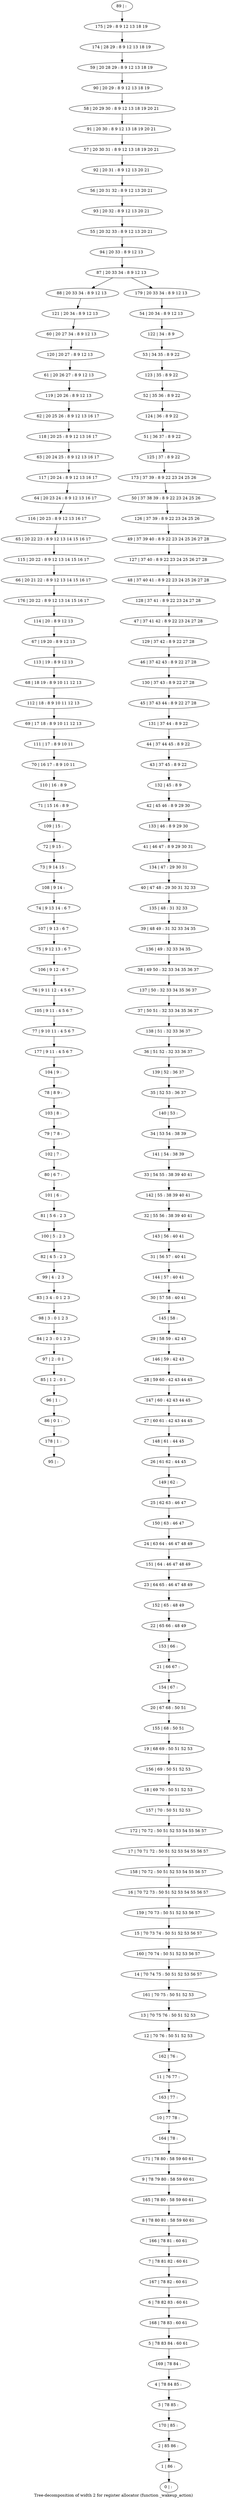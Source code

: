 digraph G {
graph [label="Tree-decomposition of width 2 for register allocator (function _wakeup_action)"]
0[label="0 | : "];
1[label="1 | 86 : "];
2[label="2 | 85 86 : "];
3[label="3 | 78 85 : "];
4[label="4 | 78 84 85 : "];
5[label="5 | 78 83 84 : 60 61 "];
6[label="6 | 78 82 83 : 60 61 "];
7[label="7 | 78 81 82 : 60 61 "];
8[label="8 | 78 80 81 : 58 59 60 61 "];
9[label="9 | 78 79 80 : 58 59 60 61 "];
10[label="10 | 77 78 : "];
11[label="11 | 76 77 : "];
12[label="12 | 70 76 : 50 51 52 53 "];
13[label="13 | 70 75 76 : 50 51 52 53 "];
14[label="14 | 70 74 75 : 50 51 52 53 56 57 "];
15[label="15 | 70 73 74 : 50 51 52 53 56 57 "];
16[label="16 | 70 72 73 : 50 51 52 53 54 55 56 57 "];
17[label="17 | 70 71 72 : 50 51 52 53 54 55 56 57 "];
18[label="18 | 69 70 : 50 51 52 53 "];
19[label="19 | 68 69 : 50 51 52 53 "];
20[label="20 | 67 68 : 50 51 "];
21[label="21 | 66 67 : "];
22[label="22 | 65 66 : 48 49 "];
23[label="23 | 64 65 : 46 47 48 49 "];
24[label="24 | 63 64 : 46 47 48 49 "];
25[label="25 | 62 63 : 46 47 "];
26[label="26 | 61 62 : 44 45 "];
27[label="27 | 60 61 : 42 43 44 45 "];
28[label="28 | 59 60 : 42 43 44 45 "];
29[label="29 | 58 59 : 42 43 "];
30[label="30 | 57 58 : 40 41 "];
31[label="31 | 56 57 : 40 41 "];
32[label="32 | 55 56 : 38 39 40 41 "];
33[label="33 | 54 55 : 38 39 40 41 "];
34[label="34 | 53 54 : 38 39 "];
35[label="35 | 52 53 : 36 37 "];
36[label="36 | 51 52 : 32 33 36 37 "];
37[label="37 | 50 51 : 32 33 34 35 36 37 "];
38[label="38 | 49 50 : 32 33 34 35 36 37 "];
39[label="39 | 48 49 : 31 32 33 34 35 "];
40[label="40 | 47 48 : 29 30 31 32 33 "];
41[label="41 | 46 47 : 8 9 29 30 31 "];
42[label="42 | 45 46 : 8 9 29 30 "];
43[label="43 | 37 45 : 8 9 22 "];
44[label="44 | 37 44 45 : 8 9 22 "];
45[label="45 | 37 43 44 : 8 9 22 27 28 "];
46[label="46 | 37 42 43 : 8 9 22 27 28 "];
47[label="47 | 37 41 42 : 8 9 22 23 24 27 28 "];
48[label="48 | 37 40 41 : 8 9 22 23 24 25 26 27 28 "];
49[label="49 | 37 39 40 : 8 9 22 23 24 25 26 27 28 "];
50[label="50 | 37 38 39 : 8 9 22 23 24 25 26 "];
51[label="51 | 36 37 : 8 9 22 "];
52[label="52 | 35 36 : 8 9 22 "];
53[label="53 | 34 35 : 8 9 22 "];
54[label="54 | 20 34 : 8 9 12 13 "];
55[label="55 | 20 32 33 : 8 9 12 13 20 21 "];
56[label="56 | 20 31 32 : 8 9 12 13 20 21 "];
57[label="57 | 20 30 31 : 8 9 12 13 18 19 20 21 "];
58[label="58 | 20 29 30 : 8 9 12 13 18 19 20 21 "];
59[label="59 | 20 28 29 : 8 9 12 13 18 19 "];
60[label="60 | 20 27 34 : 8 9 12 13 "];
61[label="61 | 20 26 27 : 8 9 12 13 "];
62[label="62 | 20 25 26 : 8 9 12 13 16 17 "];
63[label="63 | 20 24 25 : 8 9 12 13 16 17 "];
64[label="64 | 20 23 24 : 8 9 12 13 16 17 "];
65[label="65 | 20 22 23 : 8 9 12 13 14 15 16 17 "];
66[label="66 | 20 21 22 : 8 9 12 13 14 15 16 17 "];
67[label="67 | 19 20 : 8 9 12 13 "];
68[label="68 | 18 19 : 8 9 10 11 12 13 "];
69[label="69 | 17 18 : 8 9 10 11 12 13 "];
70[label="70 | 16 17 : 8 9 10 11 "];
71[label="71 | 15 16 : 8 9 "];
72[label="72 | 9 15 : "];
73[label="73 | 9 14 15 : "];
74[label="74 | 9 13 14 : 6 7 "];
75[label="75 | 9 12 13 : 6 7 "];
76[label="76 | 9 11 12 : 4 5 6 7 "];
77[label="77 | 9 10 11 : 4 5 6 7 "];
78[label="78 | 8 9 : "];
79[label="79 | 7 8 : "];
80[label="80 | 6 7 : "];
81[label="81 | 5 6 : 2 3 "];
82[label="82 | 4 5 : 2 3 "];
83[label="83 | 3 4 : 0 1 2 3 "];
84[label="84 | 2 3 : 0 1 2 3 "];
85[label="85 | 1 2 : 0 1 "];
86[label="86 | 0 1 : "];
87[label="87 | 20 33 34 : 8 9 12 13 "];
88[label="88 | 20 33 34 : 8 9 12 13 "];
89[label="89 | : "];
90[label="90 | 20 29 : 8 9 12 13 18 19 "];
91[label="91 | 20 30 : 8 9 12 13 18 19 20 21 "];
92[label="92 | 20 31 : 8 9 12 13 20 21 "];
93[label="93 | 20 32 : 8 9 12 13 20 21 "];
94[label="94 | 20 33 : 8 9 12 13 "];
95[label="95 | : "];
96[label="96 | 1 : "];
97[label="97 | 2 : 0 1 "];
98[label="98 | 3 : 0 1 2 3 "];
99[label="99 | 4 : 2 3 "];
100[label="100 | 5 : 2 3 "];
101[label="101 | 6 : "];
102[label="102 | 7 : "];
103[label="103 | 8 : "];
104[label="104 | 9 : "];
105[label="105 | 9 11 : 4 5 6 7 "];
106[label="106 | 9 12 : 6 7 "];
107[label="107 | 9 13 : 6 7 "];
108[label="108 | 9 14 : "];
109[label="109 | 15 : "];
110[label="110 | 16 : 8 9 "];
111[label="111 | 17 : 8 9 10 11 "];
112[label="112 | 18 : 8 9 10 11 12 13 "];
113[label="113 | 19 : 8 9 12 13 "];
114[label="114 | 20 : 8 9 12 13 "];
115[label="115 | 20 22 : 8 9 12 13 14 15 16 17 "];
116[label="116 | 20 23 : 8 9 12 13 16 17 "];
117[label="117 | 20 24 : 8 9 12 13 16 17 "];
118[label="118 | 20 25 : 8 9 12 13 16 17 "];
119[label="119 | 20 26 : 8 9 12 13 "];
120[label="120 | 20 27 : 8 9 12 13 "];
121[label="121 | 20 34 : 8 9 12 13 "];
122[label="122 | 34 : 8 9 "];
123[label="123 | 35 : 8 9 22 "];
124[label="124 | 36 : 8 9 22 "];
125[label="125 | 37 : 8 9 22 "];
126[label="126 | 37 39 : 8 9 22 23 24 25 26 "];
127[label="127 | 37 40 : 8 9 22 23 24 25 26 27 28 "];
128[label="128 | 37 41 : 8 9 22 23 24 27 28 "];
129[label="129 | 37 42 : 8 9 22 27 28 "];
130[label="130 | 37 43 : 8 9 22 27 28 "];
131[label="131 | 37 44 : 8 9 22 "];
132[label="132 | 45 : 8 9 "];
133[label="133 | 46 : 8 9 29 30 "];
134[label="134 | 47 : 29 30 31 "];
135[label="135 | 48 : 31 32 33 "];
136[label="136 | 49 : 32 33 34 35 "];
137[label="137 | 50 : 32 33 34 35 36 37 "];
138[label="138 | 51 : 32 33 36 37 "];
139[label="139 | 52 : 36 37 "];
140[label="140 | 53 : "];
141[label="141 | 54 : 38 39 "];
142[label="142 | 55 : 38 39 40 41 "];
143[label="143 | 56 : 40 41 "];
144[label="144 | 57 : 40 41 "];
145[label="145 | 58 : "];
146[label="146 | 59 : 42 43 "];
147[label="147 | 60 : 42 43 44 45 "];
148[label="148 | 61 : 44 45 "];
149[label="149 | 62 : "];
150[label="150 | 63 : 46 47 "];
151[label="151 | 64 : 46 47 48 49 "];
152[label="152 | 65 : 48 49 "];
153[label="153 | 66 : "];
154[label="154 | 67 : "];
155[label="155 | 68 : 50 51 "];
156[label="156 | 69 : 50 51 52 53 "];
157[label="157 | 70 : 50 51 52 53 "];
158[label="158 | 70 72 : 50 51 52 53 54 55 56 57 "];
159[label="159 | 70 73 : 50 51 52 53 56 57 "];
160[label="160 | 70 74 : 50 51 52 53 56 57 "];
161[label="161 | 70 75 : 50 51 52 53 "];
162[label="162 | 76 : "];
163[label="163 | 77 : "];
164[label="164 | 78 : "];
165[label="165 | 78 80 : 58 59 60 61 "];
166[label="166 | 78 81 : 60 61 "];
167[label="167 | 78 82 : 60 61 "];
168[label="168 | 78 83 : 60 61 "];
169[label="169 | 78 84 : "];
170[label="170 | 85 : "];
171[label="171 | 78 80 : 58 59 60 61 "];
172[label="172 | 70 72 : 50 51 52 53 54 55 56 57 "];
173[label="173 | 37 39 : 8 9 22 23 24 25 26 "];
174[label="174 | 28 29 : 8 9 12 13 18 19 "];
175[label="175 | 29 : 8 9 12 13 18 19 "];
176[label="176 | 20 22 : 8 9 12 13 14 15 16 17 "];
177[label="177 | 9 11 : 4 5 6 7 "];
178[label="178 | 1 : "];
179[label="179 | 20 33 34 : 8 9 12 13 "];
72->73 ;
96->86 ;
85->96 ;
97->85 ;
84->97 ;
98->84 ;
83->98 ;
99->83 ;
82->99 ;
100->82 ;
81->100 ;
101->81 ;
80->101 ;
102->80 ;
79->102 ;
103->79 ;
78->103 ;
104->78 ;
105->77 ;
76->105 ;
106->76 ;
75->106 ;
107->75 ;
74->107 ;
108->74 ;
73->108 ;
109->72 ;
71->109 ;
110->71 ;
70->110 ;
111->70 ;
69->111 ;
112->69 ;
68->112 ;
113->68 ;
67->113 ;
114->67 ;
115->66 ;
65->115 ;
116->65 ;
64->116 ;
117->64 ;
63->117 ;
118->63 ;
62->118 ;
119->62 ;
61->119 ;
120->61 ;
60->120 ;
121->60 ;
88->121 ;
176->114 ;
66->176 ;
177->104 ;
77->177 ;
178->95 ;
86->178 ;
89->175 ;
175->174 ;
174->59 ;
59->90 ;
90->58 ;
58->91 ;
91->57 ;
57->92 ;
92->56 ;
56->93 ;
93->55 ;
55->94 ;
94->87 ;
54->122 ;
122->53 ;
53->123 ;
123->52 ;
52->124 ;
124->51 ;
51->125 ;
125->173 ;
173->50 ;
50->126 ;
126->49 ;
49->127 ;
127->48 ;
48->128 ;
128->47 ;
47->129 ;
129->46 ;
46->130 ;
130->45 ;
45->131 ;
131->44 ;
44->43 ;
43->132 ;
132->42 ;
42->133 ;
133->41 ;
41->134 ;
134->40 ;
40->135 ;
135->39 ;
39->136 ;
136->38 ;
38->137 ;
137->37 ;
37->138 ;
138->36 ;
36->139 ;
139->35 ;
35->140 ;
140->34 ;
34->141 ;
141->33 ;
33->142 ;
142->32 ;
32->143 ;
143->31 ;
31->144 ;
144->30 ;
30->145 ;
145->29 ;
29->146 ;
146->28 ;
28->147 ;
147->27 ;
27->148 ;
148->26 ;
26->149 ;
149->25 ;
25->150 ;
150->24 ;
24->151 ;
151->23 ;
23->152 ;
152->22 ;
22->153 ;
153->21 ;
21->154 ;
154->20 ;
20->155 ;
155->19 ;
19->156 ;
156->18 ;
18->157 ;
157->172 ;
172->17 ;
17->158 ;
158->16 ;
16->159 ;
159->15 ;
15->160 ;
160->14 ;
14->161 ;
161->13 ;
13->12 ;
12->162 ;
162->11 ;
11->163 ;
163->10 ;
10->164 ;
164->171 ;
171->9 ;
9->165 ;
165->8 ;
8->166 ;
166->7 ;
7->167 ;
167->6 ;
6->168 ;
168->5 ;
5->169 ;
169->4 ;
4->3 ;
3->170 ;
170->2 ;
2->1 ;
1->0 ;
179->54 ;
87->88 ;
87->179 ;
}
